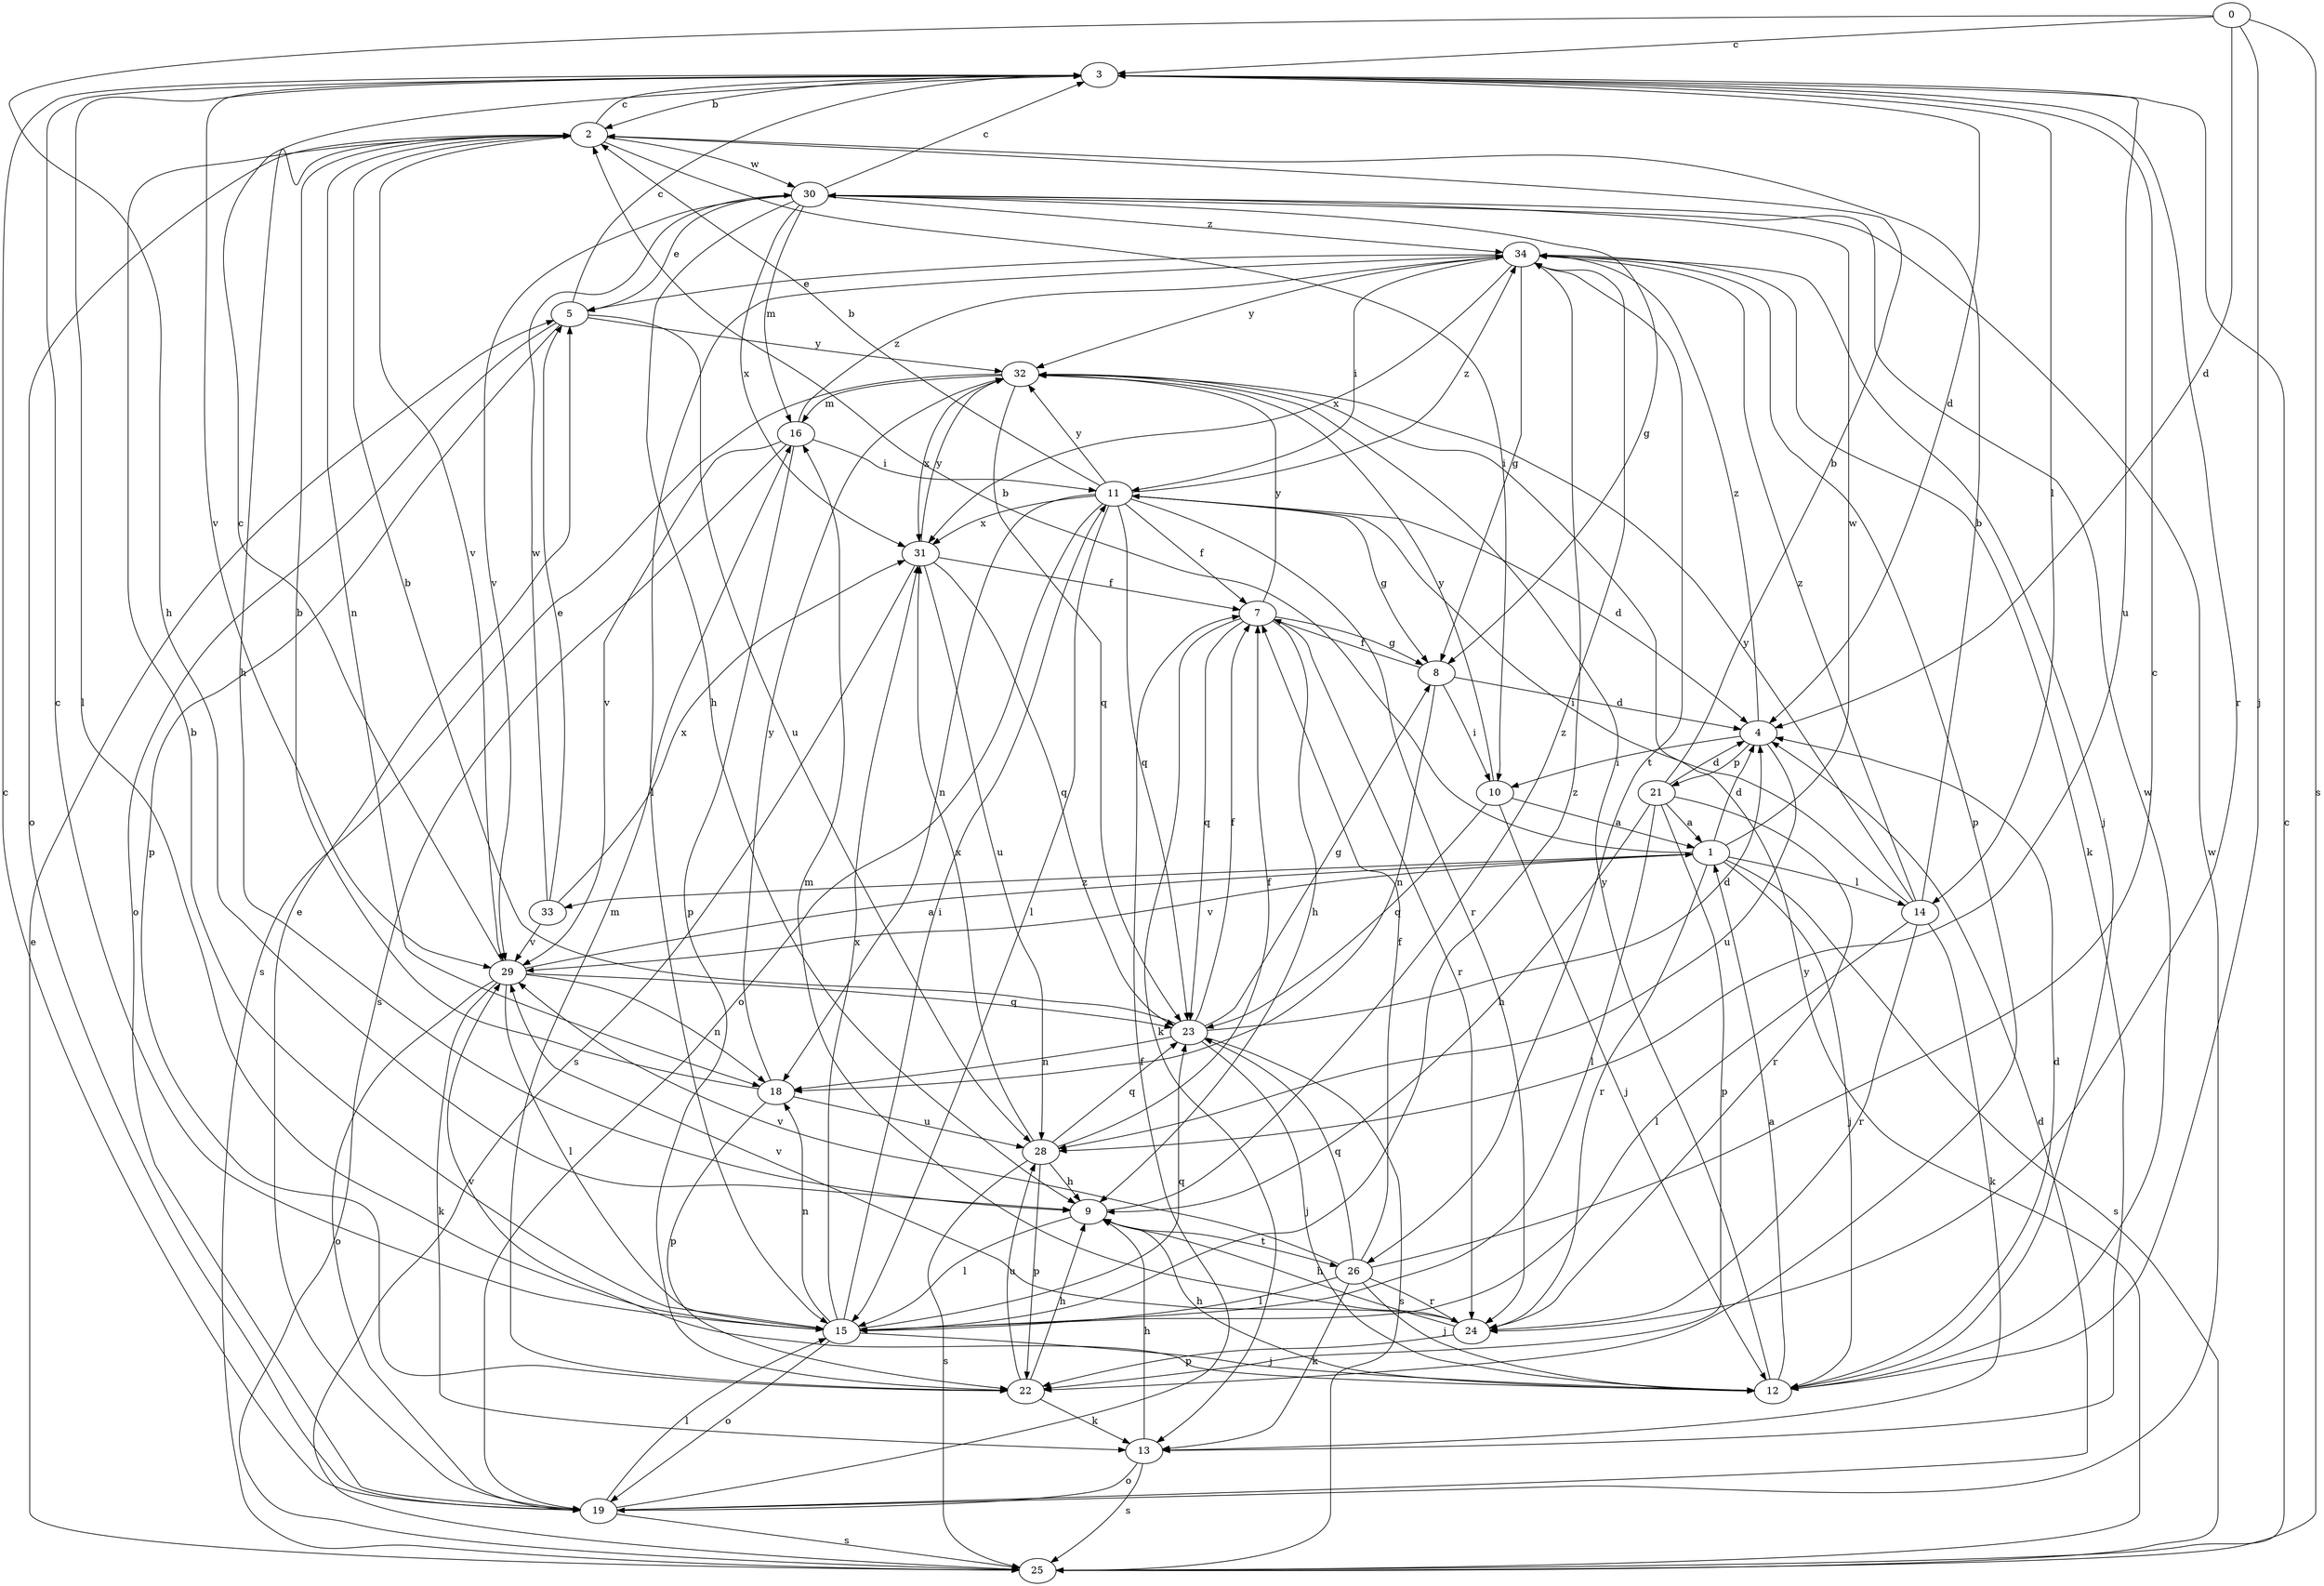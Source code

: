 strict digraph  {
0;
1;
2;
3;
4;
5;
7;
8;
9;
10;
11;
12;
13;
14;
15;
16;
18;
19;
21;
22;
23;
24;
25;
26;
28;
29;
30;
31;
32;
33;
34;
0 -> 3  [label=c];
0 -> 4  [label=d];
0 -> 9  [label=h];
0 -> 12  [label=j];
0 -> 25  [label=s];
1 -> 2  [label=b];
1 -> 4  [label=d];
1 -> 12  [label=j];
1 -> 14  [label=l];
1 -> 24  [label=r];
1 -> 25  [label=s];
1 -> 29  [label=v];
1 -> 30  [label=w];
1 -> 33  [label=z];
2 -> 3  [label=c];
2 -> 9  [label=h];
2 -> 10  [label=i];
2 -> 18  [label=n];
2 -> 19  [label=o];
2 -> 29  [label=v];
2 -> 30  [label=w];
3 -> 2  [label=b];
3 -> 4  [label=d];
3 -> 14  [label=l];
3 -> 15  [label=l];
3 -> 24  [label=r];
3 -> 28  [label=u];
3 -> 29  [label=v];
4 -> 10  [label=i];
4 -> 21  [label=p];
4 -> 28  [label=u];
4 -> 34  [label=z];
5 -> 3  [label=c];
5 -> 19  [label=o];
5 -> 22  [label=p];
5 -> 28  [label=u];
5 -> 32  [label=y];
7 -> 8  [label=g];
7 -> 9  [label=h];
7 -> 13  [label=k];
7 -> 23  [label=q];
7 -> 24  [label=r];
7 -> 32  [label=y];
8 -> 4  [label=d];
8 -> 7  [label=f];
8 -> 10  [label=i];
8 -> 18  [label=n];
9 -> 15  [label=l];
9 -> 26  [label=t];
9 -> 34  [label=z];
10 -> 1  [label=a];
10 -> 12  [label=j];
10 -> 23  [label=q];
10 -> 32  [label=y];
11 -> 2  [label=b];
11 -> 4  [label=d];
11 -> 7  [label=f];
11 -> 8  [label=g];
11 -> 15  [label=l];
11 -> 18  [label=n];
11 -> 19  [label=o];
11 -> 23  [label=q];
11 -> 24  [label=r];
11 -> 31  [label=x];
11 -> 32  [label=y];
11 -> 34  [label=z];
12 -> 1  [label=a];
12 -> 4  [label=d];
12 -> 9  [label=h];
12 -> 29  [label=v];
12 -> 30  [label=w];
12 -> 32  [label=y];
13 -> 9  [label=h];
13 -> 19  [label=o];
13 -> 25  [label=s];
14 -> 2  [label=b];
14 -> 11  [label=i];
14 -> 13  [label=k];
14 -> 15  [label=l];
14 -> 24  [label=r];
14 -> 32  [label=y];
14 -> 34  [label=z];
15 -> 2  [label=b];
15 -> 3  [label=c];
15 -> 11  [label=i];
15 -> 12  [label=j];
15 -> 18  [label=n];
15 -> 19  [label=o];
15 -> 23  [label=q];
15 -> 31  [label=x];
15 -> 34  [label=z];
16 -> 11  [label=i];
16 -> 22  [label=p];
16 -> 25  [label=s];
16 -> 29  [label=v];
16 -> 34  [label=z];
18 -> 2  [label=b];
18 -> 22  [label=p];
18 -> 28  [label=u];
18 -> 32  [label=y];
19 -> 3  [label=c];
19 -> 4  [label=d];
19 -> 5  [label=e];
19 -> 7  [label=f];
19 -> 15  [label=l];
19 -> 25  [label=s];
19 -> 30  [label=w];
21 -> 1  [label=a];
21 -> 2  [label=b];
21 -> 4  [label=d];
21 -> 9  [label=h];
21 -> 15  [label=l];
21 -> 22  [label=p];
21 -> 24  [label=r];
22 -> 9  [label=h];
22 -> 13  [label=k];
22 -> 16  [label=m];
22 -> 28  [label=u];
23 -> 2  [label=b];
23 -> 4  [label=d];
23 -> 7  [label=f];
23 -> 8  [label=g];
23 -> 12  [label=j];
23 -> 18  [label=n];
23 -> 25  [label=s];
24 -> 9  [label=h];
24 -> 16  [label=m];
24 -> 22  [label=p];
24 -> 29  [label=v];
25 -> 3  [label=c];
25 -> 5  [label=e];
25 -> 32  [label=y];
26 -> 3  [label=c];
26 -> 7  [label=f];
26 -> 12  [label=j];
26 -> 13  [label=k];
26 -> 15  [label=l];
26 -> 23  [label=q];
26 -> 24  [label=r];
26 -> 29  [label=v];
28 -> 7  [label=f];
28 -> 9  [label=h];
28 -> 22  [label=p];
28 -> 23  [label=q];
28 -> 25  [label=s];
28 -> 31  [label=x];
29 -> 1  [label=a];
29 -> 3  [label=c];
29 -> 13  [label=k];
29 -> 15  [label=l];
29 -> 18  [label=n];
29 -> 19  [label=o];
29 -> 23  [label=q];
30 -> 3  [label=c];
30 -> 5  [label=e];
30 -> 8  [label=g];
30 -> 9  [label=h];
30 -> 16  [label=m];
30 -> 29  [label=v];
30 -> 31  [label=x];
30 -> 34  [label=z];
31 -> 7  [label=f];
31 -> 23  [label=q];
31 -> 25  [label=s];
31 -> 28  [label=u];
31 -> 32  [label=y];
32 -> 16  [label=m];
32 -> 23  [label=q];
32 -> 25  [label=s];
32 -> 31  [label=x];
33 -> 5  [label=e];
33 -> 29  [label=v];
33 -> 30  [label=w];
33 -> 31  [label=x];
34 -> 5  [label=e];
34 -> 8  [label=g];
34 -> 11  [label=i];
34 -> 12  [label=j];
34 -> 13  [label=k];
34 -> 15  [label=l];
34 -> 22  [label=p];
34 -> 26  [label=t];
34 -> 31  [label=x];
34 -> 32  [label=y];
}
